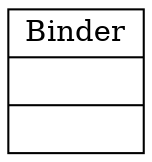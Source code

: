 /**
 * Graph test Generated by Emacs/SRecode on 05:52:16 PM.
 */
digraph structs {
	node [shape=record];
	
	"Binder" [  shape="record" label="{Binder||}" pos="120,36" ];
}